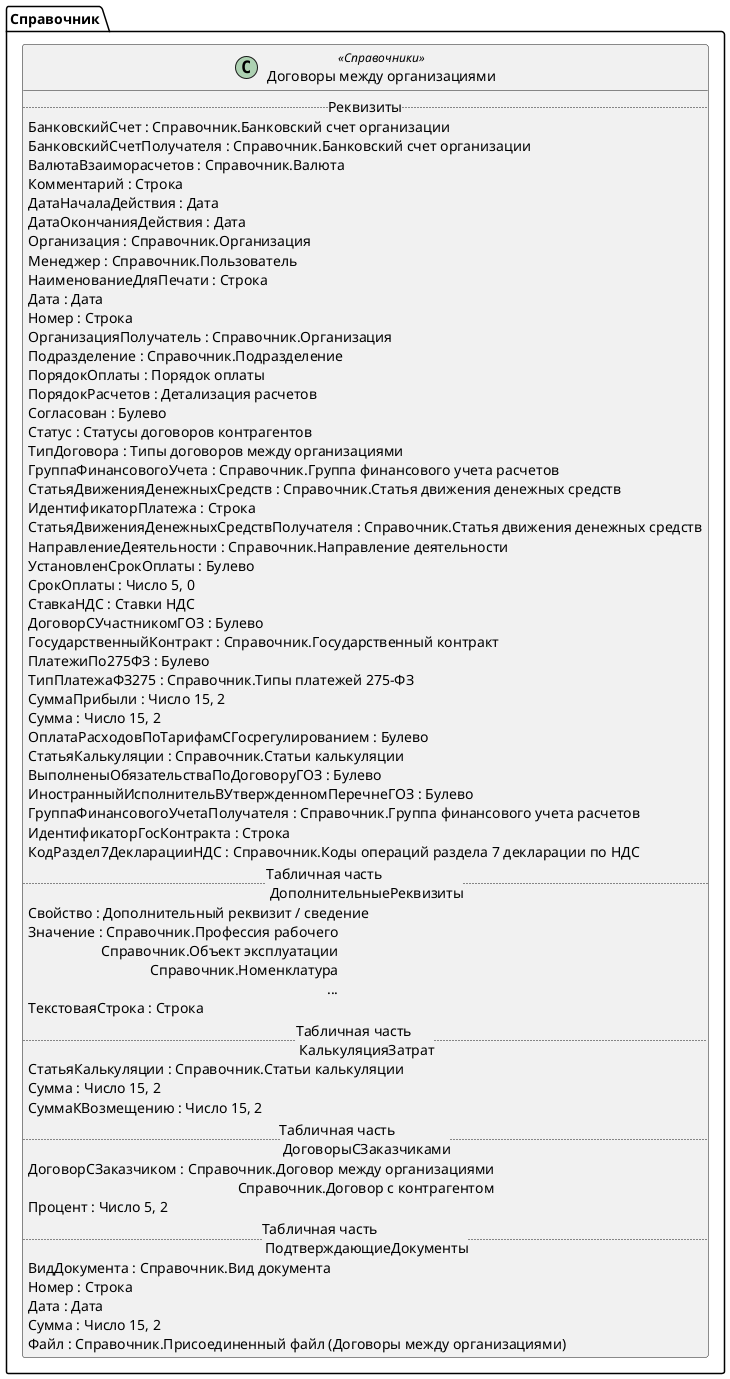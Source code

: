 ﻿@startuml ДоговорыМеждуОрганизациями
'!include templates.wsd
'..\include templates.wsd
class Справочник.ДоговорыМеждуОрганизациями as "Договоры между организациями" <<Справочники>>
{
..Реквизиты..
БанковскийСчет : Справочник.Банковский счет организации
БанковскийСчетПолучателя : Справочник.Банковский счет организации
ВалютаВзаиморасчетов : Справочник.Валюта
Комментарий : Строка
ДатаНачалаДействия : Дата
ДатаОкончанияДействия : Дата
Организация : Справочник.Организация
Менеджер : Справочник.Пользователь
НаименованиеДляПечати : Строка
Дата : Дата
Номер : Строка
ОрганизацияПолучатель : Справочник.Организация
Подразделение : Справочник.Подразделение
ПорядокОплаты : Порядок оплаты
ПорядокРасчетов : Детализация расчетов
Согласован : Булево
Статус : Статусы договоров контрагентов
ТипДоговора : Типы договоров между организациями
ГруппаФинансовогоУчета : Справочник.Группа финансового учета расчетов
СтатьяДвиженияДенежныхСредств : Справочник.Статья движения денежных средств
ИдентификаторПлатежа : Строка
СтатьяДвиженияДенежныхСредствПолучателя : Справочник.Статья движения денежных средств
НаправлениеДеятельности : Справочник.Направление деятельности
УстановленСрокОплаты : Булево
СрокОплаты : Число 5, 0
СтавкаНДС : Ставки НДС
ДоговорСУчастникомГОЗ : Булево
ГосударственныйКонтракт : Справочник.Государственный контракт
ПлатежиПо275ФЗ : Булево
ТипПлатежаФЗ275 : Справочник.Типы платежей 275-ФЗ
СуммаПрибыли : Число 15, 2
Сумма : Число 15, 2
ОплатаРасходовПоТарифамСГосрегулированием : Булево
СтатьяКалькуляции : Справочник.Статьи калькуляции
ВыполненыОбязательстваПоДоговоруГОЗ : Булево
ИностранныйИсполнительВУтвержденномПеречнеГОЗ : Булево
ГруппаФинансовогоУчетаПолучателя : Справочник.Группа финансового учета расчетов
ИдентификаторГосКонтракта : Строка
КодРаздел7ДекларацииНДС : Справочник.Коды операций раздела 7 декларации по НДС
..Табличная часть \n ДополнительныеРеквизиты..
Свойство : Дополнительный реквизит / сведение
Значение : Справочник.Профессия рабочего\rСправочник.Объект эксплуатации\rСправочник.Номенклатура\r...
ТекстоваяСтрока : Строка
..Табличная часть \n КалькуляцияЗатрат..
СтатьяКалькуляции : Справочник.Статьи калькуляции
Сумма : Число 15, 2
СуммаКВозмещению : Число 15, 2
..Табличная часть \n ДоговорыСЗаказчиками..
ДоговорСЗаказчиком : Справочник.Договор между организациями\rСправочник.Договор с контрагентом
Процент : Число 5, 2
..Табличная часть \n ПодтверждающиеДокументы..
ВидДокумента : Справочник.Вид документа
Номер : Строка
Дата : Дата
Сумма : Число 15, 2
Файл : Справочник.Присоединенный файл (Договоры между организациями)
}
@enduml
